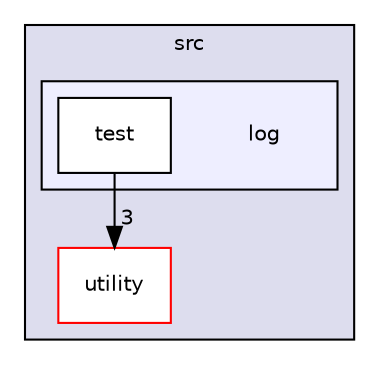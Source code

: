 digraph "/home/hoo/project/Express/src/log" {
  compound=true
  node [ fontsize="10", fontname="Helvetica"];
  edge [ labelfontsize="10", labelfontname="Helvetica"];
  subgraph clusterdir_68267d1309a1af8e8297ef4c3efbcdba {
    graph [ bgcolor="#ddddee", pencolor="black", label="src" fontname="Helvetica", fontsize="10", URL="dir_68267d1309a1af8e8297ef4c3efbcdba.html"]
  dir_0619a8f54b4fad7043a6de45be8fde0b [shape=box label="utility" fillcolor="white" style="filled" color="red" URL="dir_0619a8f54b4fad7043a6de45be8fde0b.html"];
  subgraph clusterdir_2241064965c8d9ca993f08b926076f7d {
    graph [ bgcolor="#eeeeff", pencolor="black", label="" URL="dir_2241064965c8d9ca993f08b926076f7d.html"];
    dir_2241064965c8d9ca993f08b926076f7d [shape=plaintext label="log"];
  dir_9056f6cc715f0eb19cd79ce9687c167a [shape=box label="test" fillcolor="white" style="filled" URL="dir_9056f6cc715f0eb19cd79ce9687c167a.html"];
  }
  }
  dir_9056f6cc715f0eb19cd79ce9687c167a->dir_0619a8f54b4fad7043a6de45be8fde0b [headlabel="3", labeldistance=1.5 headhref="dir_000008_000004.html"];
}
